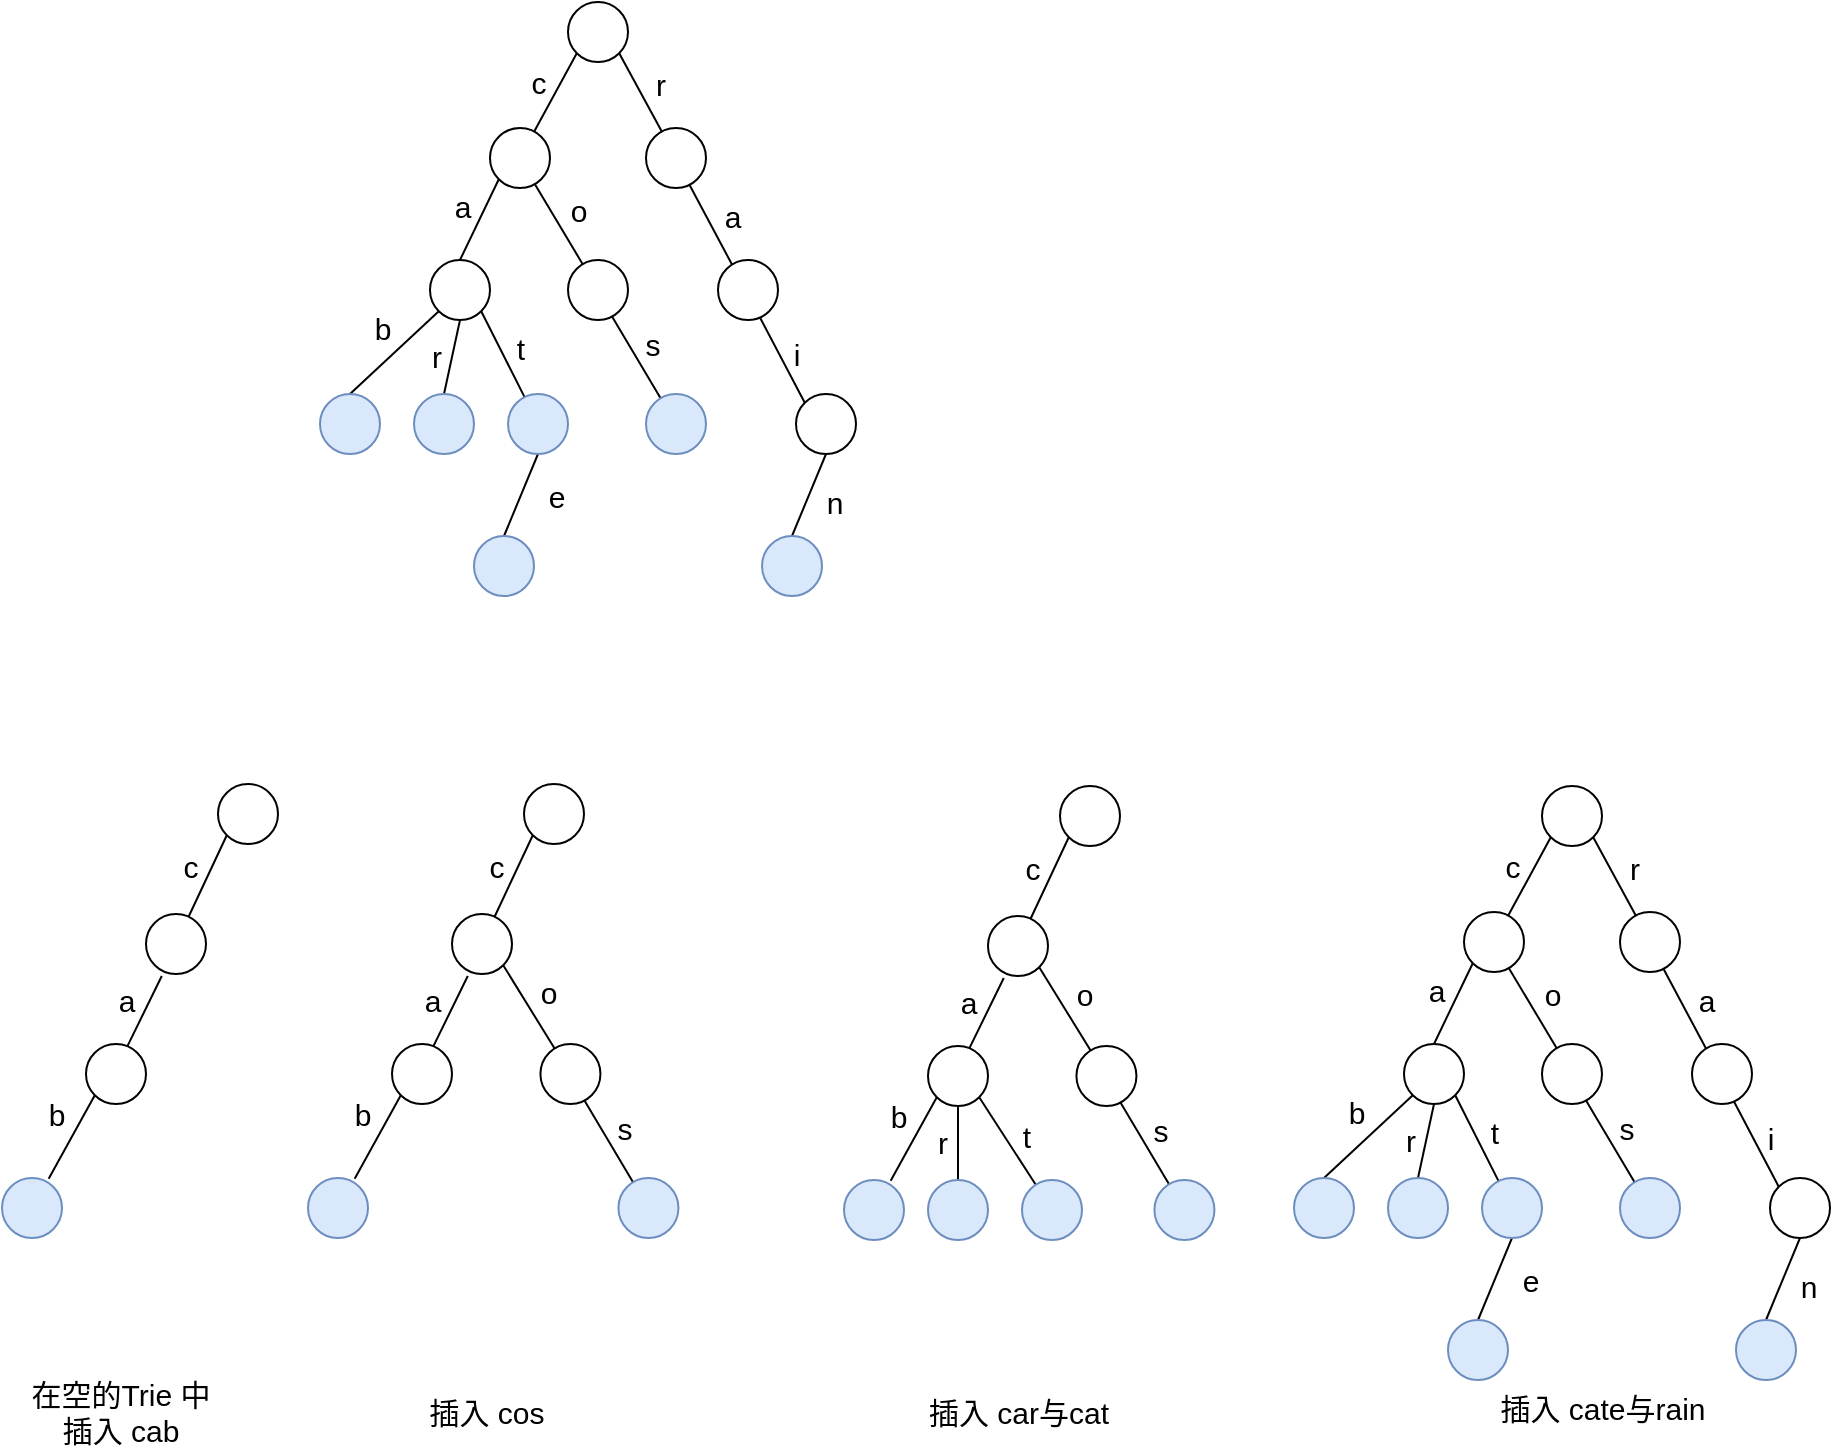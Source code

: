 <mxfile version="14.9.4" type="github">
  <diagram id="Qe_jFw7sQ2z8KY-3_zh3" name="第 1 页">
    <mxGraphModel dx="1053" dy="556" grid="0" gridSize="10" guides="1" tooltips="1" connect="1" arrows="1" fold="1" page="0" pageScale="1" pageWidth="827" pageHeight="1169" math="0" shadow="0">
      <root>
        <mxCell id="0" />
        <mxCell id="1" parent="0" />
        <mxCell id="VyePYwVxATAiOt2KT0fE-15" style="rounded=0;orthogonalLoop=1;jettySize=auto;html=1;exitX=0;exitY=1;exitDx=0;exitDy=0;endArrow=none;endFill=0;" edge="1" parent="1" source="VyePYwVxATAiOt2KT0fE-1" target="VyePYwVxATAiOt2KT0fE-2">
          <mxGeometry relative="1" as="geometry" />
        </mxCell>
        <mxCell id="VyePYwVxATAiOt2KT0fE-28" value="c" style="edgeLabel;html=1;align=center;verticalAlign=middle;resizable=0;points=[];fontSize=15;" vertex="1" connectable="0" parent="VyePYwVxATAiOt2KT0fE-15">
          <mxGeometry x="-0.21" relative="1" as="geometry">
            <mxPoint x="-11" y="-1" as="offset" />
          </mxGeometry>
        </mxCell>
        <mxCell id="VyePYwVxATAiOt2KT0fE-16" style="edgeStyle=none;rounded=0;orthogonalLoop=1;jettySize=auto;html=1;exitX=1;exitY=1;exitDx=0;exitDy=0;endArrow=none;endFill=0;" edge="1" parent="1" source="VyePYwVxATAiOt2KT0fE-1" target="VyePYwVxATAiOt2KT0fE-3">
          <mxGeometry relative="1" as="geometry" />
        </mxCell>
        <mxCell id="VyePYwVxATAiOt2KT0fE-29" value="r" style="edgeLabel;html=1;align=center;verticalAlign=middle;resizable=0;points=[];fontSize=15;" vertex="1" connectable="0" parent="VyePYwVxATAiOt2KT0fE-16">
          <mxGeometry x="0.063" y="1" relative="1" as="geometry">
            <mxPoint x="8" y="-5" as="offset" />
          </mxGeometry>
        </mxCell>
        <mxCell id="VyePYwVxATAiOt2KT0fE-1" value="" style="ellipse;whiteSpace=wrap;html=1;aspect=fixed;" vertex="1" parent="1">
          <mxGeometry x="300" y="190" width="30" height="30" as="geometry" />
        </mxCell>
        <mxCell id="VyePYwVxATAiOt2KT0fE-23" style="edgeStyle=none;rounded=0;orthogonalLoop=1;jettySize=auto;html=1;exitX=0.726;exitY=0.9;exitDx=0;exitDy=0;endArrow=none;endFill=0;exitPerimeter=0;" edge="1" parent="1" source="VyePYwVxATAiOt2KT0fE-2" target="VyePYwVxATAiOt2KT0fE-5">
          <mxGeometry relative="1" as="geometry" />
        </mxCell>
        <mxCell id="VyePYwVxATAiOt2KT0fE-35" value="o" style="edgeLabel;html=1;align=center;verticalAlign=middle;resizable=0;points=[];fontSize=15;" vertex="1" connectable="0" parent="VyePYwVxATAiOt2KT0fE-23">
          <mxGeometry x="-0.056" relative="1" as="geometry">
            <mxPoint x="10" y="-6" as="offset" />
          </mxGeometry>
        </mxCell>
        <mxCell id="VyePYwVxATAiOt2KT0fE-24" style="edgeStyle=none;rounded=0;orthogonalLoop=1;jettySize=auto;html=1;exitX=0;exitY=1;exitDx=0;exitDy=0;entryX=0.5;entryY=0;entryDx=0;entryDy=0;endArrow=none;endFill=0;" edge="1" parent="1" source="VyePYwVxATAiOt2KT0fE-2" target="VyePYwVxATAiOt2KT0fE-4">
          <mxGeometry relative="1" as="geometry" />
        </mxCell>
        <mxCell id="VyePYwVxATAiOt2KT0fE-36" value="a" style="edgeLabel;html=1;align=center;verticalAlign=middle;resizable=0;points=[];fontSize=15;" vertex="1" connectable="0" parent="VyePYwVxATAiOt2KT0fE-24">
          <mxGeometry x="-0.052" relative="1" as="geometry">
            <mxPoint x="-10" y="-6" as="offset" />
          </mxGeometry>
        </mxCell>
        <mxCell id="VyePYwVxATAiOt2KT0fE-2" value="" style="ellipse;whiteSpace=wrap;html=1;aspect=fixed;" vertex="1" parent="1">
          <mxGeometry x="261" y="253" width="30" height="30" as="geometry" />
        </mxCell>
        <mxCell id="VyePYwVxATAiOt2KT0fE-18" style="edgeStyle=none;rounded=0;orthogonalLoop=1;jettySize=auto;html=1;exitX=0.724;exitY=0.946;exitDx=0;exitDy=0;endArrow=none;endFill=0;exitPerimeter=0;" edge="1" parent="1" source="VyePYwVxATAiOt2KT0fE-3">
          <mxGeometry relative="1" as="geometry">
            <mxPoint x="384" y="325" as="targetPoint" />
          </mxGeometry>
        </mxCell>
        <mxCell id="VyePYwVxATAiOt2KT0fE-31" value="a" style="edgeLabel;html=1;align=center;verticalAlign=middle;resizable=0;points=[];fontSize=15;" vertex="1" connectable="0" parent="VyePYwVxATAiOt2KT0fE-18">
          <mxGeometry x="0.024" y="1" relative="1" as="geometry">
            <mxPoint x="8" y="-7" as="offset" />
          </mxGeometry>
        </mxCell>
        <mxCell id="VyePYwVxATAiOt2KT0fE-3" value="" style="ellipse;whiteSpace=wrap;html=1;aspect=fixed;" vertex="1" parent="1">
          <mxGeometry x="339" y="253" width="30" height="30" as="geometry" />
        </mxCell>
        <mxCell id="VyePYwVxATAiOt2KT0fE-25" style="edgeStyle=none;rounded=0;orthogonalLoop=1;jettySize=auto;html=1;exitX=0;exitY=1;exitDx=0;exitDy=0;entryX=0.5;entryY=0;entryDx=0;entryDy=0;endArrow=none;endFill=0;" edge="1" parent="1" source="VyePYwVxATAiOt2KT0fE-4" target="VyePYwVxATAiOt2KT0fE-12">
          <mxGeometry relative="1" as="geometry" />
        </mxCell>
        <mxCell id="VyePYwVxATAiOt2KT0fE-37" value="b" style="edgeLabel;html=1;align=center;verticalAlign=middle;resizable=0;points=[];fontSize=15;" vertex="1" connectable="0" parent="VyePYwVxATAiOt2KT0fE-25">
          <mxGeometry x="-0.103" y="-2" relative="1" as="geometry">
            <mxPoint x="-8" y="-9" as="offset" />
          </mxGeometry>
        </mxCell>
        <mxCell id="VyePYwVxATAiOt2KT0fE-26" style="edgeStyle=none;rounded=0;orthogonalLoop=1;jettySize=auto;html=1;exitX=0.5;exitY=1;exitDx=0;exitDy=0;entryX=0.5;entryY=0;entryDx=0;entryDy=0;endArrow=none;endFill=0;" edge="1" parent="1" source="VyePYwVxATAiOt2KT0fE-4" target="VyePYwVxATAiOt2KT0fE-11">
          <mxGeometry relative="1" as="geometry" />
        </mxCell>
        <mxCell id="VyePYwVxATAiOt2KT0fE-38" value="r" style="edgeLabel;html=1;align=center;verticalAlign=middle;resizable=0;points=[];fontSize=15;" vertex="1" connectable="0" parent="VyePYwVxATAiOt2KT0fE-26">
          <mxGeometry x="0.039" relative="1" as="geometry">
            <mxPoint x="-8" y="-1" as="offset" />
          </mxGeometry>
        </mxCell>
        <mxCell id="VyePYwVxATAiOt2KT0fE-27" style="edgeStyle=none;rounded=0;orthogonalLoop=1;jettySize=auto;html=1;exitX=1;exitY=1;exitDx=0;exitDy=0;endArrow=none;endFill=0;" edge="1" parent="1" source="VyePYwVxATAiOt2KT0fE-4" target="VyePYwVxATAiOt2KT0fE-8">
          <mxGeometry relative="1" as="geometry" />
        </mxCell>
        <mxCell id="VyePYwVxATAiOt2KT0fE-39" value="t" style="edgeLabel;html=1;align=center;verticalAlign=middle;resizable=0;points=[];fontSize=15;" vertex="1" connectable="0" parent="VyePYwVxATAiOt2KT0fE-27">
          <mxGeometry x="-0.044" y="-2" relative="1" as="geometry">
            <mxPoint x="11" y="-3" as="offset" />
          </mxGeometry>
        </mxCell>
        <mxCell id="VyePYwVxATAiOt2KT0fE-4" value="" style="ellipse;whiteSpace=wrap;html=1;aspect=fixed;" vertex="1" parent="1">
          <mxGeometry x="231" y="319" width="30" height="30" as="geometry" />
        </mxCell>
        <mxCell id="VyePYwVxATAiOt2KT0fE-22" style="edgeStyle=none;rounded=0;orthogonalLoop=1;jettySize=auto;html=1;exitX=0.714;exitY=0.907;exitDx=0;exitDy=0;endArrow=none;endFill=0;exitPerimeter=0;" edge="1" parent="1" source="VyePYwVxATAiOt2KT0fE-5" target="VyePYwVxATAiOt2KT0fE-9">
          <mxGeometry relative="1" as="geometry" />
        </mxCell>
        <mxCell id="VyePYwVxATAiOt2KT0fE-34" value="s" style="edgeLabel;html=1;align=center;verticalAlign=middle;resizable=0;points=[];fontSize=15;" vertex="1" connectable="0" parent="VyePYwVxATAiOt2KT0fE-22">
          <mxGeometry x="0.004" y="1" relative="1" as="geometry">
            <mxPoint x="7" y="-6" as="offset" />
          </mxGeometry>
        </mxCell>
        <mxCell id="VyePYwVxATAiOt2KT0fE-5" value="" style="ellipse;whiteSpace=wrap;html=1;aspect=fixed;" vertex="1" parent="1">
          <mxGeometry x="300" y="319" width="30" height="30" as="geometry" />
        </mxCell>
        <mxCell id="VyePYwVxATAiOt2KT0fE-19" style="edgeStyle=none;rounded=0;orthogonalLoop=1;jettySize=auto;html=1;exitX=0.697;exitY=0.953;exitDx=0;exitDy=0;entryX=0;entryY=0;entryDx=0;entryDy=0;endArrow=none;endFill=0;exitPerimeter=0;" edge="1" parent="1" source="VyePYwVxATAiOt2KT0fE-6" target="VyePYwVxATAiOt2KT0fE-10">
          <mxGeometry relative="1" as="geometry" />
        </mxCell>
        <mxCell id="VyePYwVxATAiOt2KT0fE-32" value="i" style="edgeLabel;html=1;align=center;verticalAlign=middle;resizable=0;points=[];fontSize=15;" vertex="1" connectable="0" parent="VyePYwVxATAiOt2KT0fE-19">
          <mxGeometry x="0.133" y="-3" relative="1" as="geometry">
            <mxPoint x="8" y="-8" as="offset" />
          </mxGeometry>
        </mxCell>
        <mxCell id="VyePYwVxATAiOt2KT0fE-6" value="" style="ellipse;whiteSpace=wrap;html=1;aspect=fixed;" vertex="1" parent="1">
          <mxGeometry x="375" y="319" width="30" height="30" as="geometry" />
        </mxCell>
        <mxCell id="VyePYwVxATAiOt2KT0fE-21" style="edgeStyle=none;rounded=0;orthogonalLoop=1;jettySize=auto;html=1;exitX=0.5;exitY=1;exitDx=0;exitDy=0;entryX=0.5;entryY=0;entryDx=0;entryDy=0;endArrow=none;endFill=0;" edge="1" parent="1" source="VyePYwVxATAiOt2KT0fE-8" target="VyePYwVxATAiOt2KT0fE-13">
          <mxGeometry relative="1" as="geometry" />
        </mxCell>
        <mxCell id="VyePYwVxATAiOt2KT0fE-40" value="e" style="edgeLabel;html=1;align=center;verticalAlign=middle;resizable=0;points=[];fontSize=15;" vertex="1" connectable="0" parent="VyePYwVxATAiOt2KT0fE-21">
          <mxGeometry x="-0.04" relative="1" as="geometry">
            <mxPoint x="17" y="1" as="offset" />
          </mxGeometry>
        </mxCell>
        <mxCell id="VyePYwVxATAiOt2KT0fE-8" value="" style="ellipse;whiteSpace=wrap;html=1;aspect=fixed;fillColor=#dae8fc;strokeColor=#6c8ebf;" vertex="1" parent="1">
          <mxGeometry x="270" y="386" width="30" height="30" as="geometry" />
        </mxCell>
        <mxCell id="VyePYwVxATAiOt2KT0fE-9" value="" style="ellipse;whiteSpace=wrap;html=1;aspect=fixed;fillColor=#dae8fc;strokeColor=#6c8ebf;" vertex="1" parent="1">
          <mxGeometry x="339" y="386" width="30" height="30" as="geometry" />
        </mxCell>
        <mxCell id="VyePYwVxATAiOt2KT0fE-20" style="edgeStyle=none;rounded=0;orthogonalLoop=1;jettySize=auto;html=1;exitX=0.5;exitY=1;exitDx=0;exitDy=0;entryX=0.5;entryY=0;entryDx=0;entryDy=0;endArrow=none;endFill=0;" edge="1" parent="1" source="VyePYwVxATAiOt2KT0fE-10" target="VyePYwVxATAiOt2KT0fE-14">
          <mxGeometry relative="1" as="geometry" />
        </mxCell>
        <mxCell id="VyePYwVxATAiOt2KT0fE-33" value="n" style="edgeLabel;html=1;align=center;verticalAlign=middle;resizable=0;points=[];fontSize=15;" vertex="1" connectable="0" parent="VyePYwVxATAiOt2KT0fE-20">
          <mxGeometry x="-0.217" y="3" relative="1" as="geometry">
            <mxPoint x="8" y="6" as="offset" />
          </mxGeometry>
        </mxCell>
        <mxCell id="VyePYwVxATAiOt2KT0fE-10" value="" style="ellipse;whiteSpace=wrap;html=1;aspect=fixed;" vertex="1" parent="1">
          <mxGeometry x="414" y="386" width="30" height="30" as="geometry" />
        </mxCell>
        <mxCell id="VyePYwVxATAiOt2KT0fE-11" value="" style="ellipse;whiteSpace=wrap;html=1;aspect=fixed;fillColor=#dae8fc;strokeColor=#6c8ebf;" vertex="1" parent="1">
          <mxGeometry x="223" y="386" width="30" height="30" as="geometry" />
        </mxCell>
        <mxCell id="VyePYwVxATAiOt2KT0fE-12" value="" style="ellipse;whiteSpace=wrap;html=1;aspect=fixed;fillColor=#dae8fc;strokeColor=#6c8ebf;" vertex="1" parent="1">
          <mxGeometry x="176" y="386" width="30" height="30" as="geometry" />
        </mxCell>
        <mxCell id="VyePYwVxATAiOt2KT0fE-13" value="" style="ellipse;whiteSpace=wrap;html=1;aspect=fixed;fillColor=#dae8fc;strokeColor=#6c8ebf;" vertex="1" parent="1">
          <mxGeometry x="253" y="457" width="30" height="30" as="geometry" />
        </mxCell>
        <mxCell id="VyePYwVxATAiOt2KT0fE-14" value="" style="ellipse;whiteSpace=wrap;html=1;aspect=fixed;fillColor=#dae8fc;strokeColor=#6c8ebf;" vertex="1" parent="1">
          <mxGeometry x="397" y="457" width="30" height="30" as="geometry" />
        </mxCell>
        <mxCell id="VyePYwVxATAiOt2KT0fE-51" style="rounded=0;orthogonalLoop=1;jettySize=auto;html=1;exitX=0;exitY=1;exitDx=0;exitDy=0;endArrow=none;endFill=0;" edge="1" parent="1" source="VyePYwVxATAiOt2KT0fE-53" target="VyePYwVxATAiOt2KT0fE-56">
          <mxGeometry relative="1" as="geometry" />
        </mxCell>
        <mxCell id="VyePYwVxATAiOt2KT0fE-52" value="c" style="edgeLabel;html=1;align=center;verticalAlign=middle;resizable=0;points=[];fontSize=15;" vertex="1" connectable="0" parent="VyePYwVxATAiOt2KT0fE-51">
          <mxGeometry x="-0.21" relative="1" as="geometry">
            <mxPoint x="-11" y="-1" as="offset" />
          </mxGeometry>
        </mxCell>
        <mxCell id="VyePYwVxATAiOt2KT0fE-53" value="" style="ellipse;whiteSpace=wrap;html=1;aspect=fixed;" vertex="1" parent="1">
          <mxGeometry x="125" y="581" width="30" height="30" as="geometry" />
        </mxCell>
        <mxCell id="VyePYwVxATAiOt2KT0fE-54" style="edgeStyle=none;rounded=0;orthogonalLoop=1;jettySize=auto;html=1;exitX=0.263;exitY=1.034;exitDx=0;exitDy=0;entryX=0.666;entryY=0.086;entryDx=0;entryDy=0;endArrow=none;endFill=0;exitPerimeter=0;entryPerimeter=0;" edge="1" parent="1" source="VyePYwVxATAiOt2KT0fE-56" target="VyePYwVxATAiOt2KT0fE-59">
          <mxGeometry relative="1" as="geometry" />
        </mxCell>
        <mxCell id="VyePYwVxATAiOt2KT0fE-55" value="a" style="edgeLabel;html=1;align=center;verticalAlign=middle;resizable=0;points=[];fontSize=15;" vertex="1" connectable="0" parent="VyePYwVxATAiOt2KT0fE-54">
          <mxGeometry x="-0.052" relative="1" as="geometry">
            <mxPoint x="-10" y="-6" as="offset" />
          </mxGeometry>
        </mxCell>
        <mxCell id="VyePYwVxATAiOt2KT0fE-56" value="" style="ellipse;whiteSpace=wrap;html=1;aspect=fixed;" vertex="1" parent="1">
          <mxGeometry x="89" y="646" width="30" height="30" as="geometry" />
        </mxCell>
        <mxCell id="VyePYwVxATAiOt2KT0fE-57" style="edgeStyle=none;rounded=0;orthogonalLoop=1;jettySize=auto;html=1;exitX=0;exitY=1;exitDx=0;exitDy=0;entryX=0.778;entryY=0.014;entryDx=0;entryDy=0;endArrow=none;endFill=0;entryPerimeter=0;" edge="1" parent="1" source="VyePYwVxATAiOt2KT0fE-59" target="VyePYwVxATAiOt2KT0fE-60">
          <mxGeometry relative="1" as="geometry" />
        </mxCell>
        <mxCell id="VyePYwVxATAiOt2KT0fE-58" value="b" style="edgeLabel;html=1;align=center;verticalAlign=middle;resizable=0;points=[];fontSize=15;" vertex="1" connectable="0" parent="VyePYwVxATAiOt2KT0fE-57">
          <mxGeometry x="-0.103" y="-2" relative="1" as="geometry">
            <mxPoint x="-8" y="-9" as="offset" />
          </mxGeometry>
        </mxCell>
        <mxCell id="VyePYwVxATAiOt2KT0fE-59" value="" style="ellipse;whiteSpace=wrap;html=1;aspect=fixed;" vertex="1" parent="1">
          <mxGeometry x="59" y="711" width="30" height="30" as="geometry" />
        </mxCell>
        <mxCell id="VyePYwVxATAiOt2KT0fE-60" value="" style="ellipse;whiteSpace=wrap;html=1;aspect=fixed;fillColor=#dae8fc;strokeColor=#6c8ebf;" vertex="1" parent="1">
          <mxGeometry x="17" y="778" width="30" height="30" as="geometry" />
        </mxCell>
        <mxCell id="VyePYwVxATAiOt2KT0fE-61" style="rounded=0;orthogonalLoop=1;jettySize=auto;html=1;exitX=0;exitY=1;exitDx=0;exitDy=0;endArrow=none;endFill=0;" edge="1" parent="1" source="VyePYwVxATAiOt2KT0fE-63" target="VyePYwVxATAiOt2KT0fE-66">
          <mxGeometry relative="1" as="geometry" />
        </mxCell>
        <mxCell id="VyePYwVxATAiOt2KT0fE-62" value="c" style="edgeLabel;html=1;align=center;verticalAlign=middle;resizable=0;points=[];fontSize=15;" vertex="1" connectable="0" parent="VyePYwVxATAiOt2KT0fE-61">
          <mxGeometry x="-0.21" relative="1" as="geometry">
            <mxPoint x="-11" y="-1" as="offset" />
          </mxGeometry>
        </mxCell>
        <mxCell id="VyePYwVxATAiOt2KT0fE-63" value="" style="ellipse;whiteSpace=wrap;html=1;aspect=fixed;" vertex="1" parent="1">
          <mxGeometry x="278" y="581" width="30" height="30" as="geometry" />
        </mxCell>
        <mxCell id="VyePYwVxATAiOt2KT0fE-64" style="edgeStyle=none;rounded=0;orthogonalLoop=1;jettySize=auto;html=1;exitX=0.263;exitY=1.034;exitDx=0;exitDy=0;entryX=0.666;entryY=0.086;entryDx=0;entryDy=0;endArrow=none;endFill=0;exitPerimeter=0;entryPerimeter=0;" edge="1" parent="1" source="VyePYwVxATAiOt2KT0fE-66" target="VyePYwVxATAiOt2KT0fE-69">
          <mxGeometry relative="1" as="geometry" />
        </mxCell>
        <mxCell id="VyePYwVxATAiOt2KT0fE-65" value="a" style="edgeLabel;html=1;align=center;verticalAlign=middle;resizable=0;points=[];fontSize=15;" vertex="1" connectable="0" parent="VyePYwVxATAiOt2KT0fE-64">
          <mxGeometry x="-0.052" relative="1" as="geometry">
            <mxPoint x="-10" y="-6" as="offset" />
          </mxGeometry>
        </mxCell>
        <mxCell id="VyePYwVxATAiOt2KT0fE-66" value="" style="ellipse;whiteSpace=wrap;html=1;aspect=fixed;" vertex="1" parent="1">
          <mxGeometry x="242" y="646" width="30" height="30" as="geometry" />
        </mxCell>
        <mxCell id="VyePYwVxATAiOt2KT0fE-67" style="edgeStyle=none;rounded=0;orthogonalLoop=1;jettySize=auto;html=1;exitX=0;exitY=1;exitDx=0;exitDy=0;entryX=0.778;entryY=0.014;entryDx=0;entryDy=0;endArrow=none;endFill=0;entryPerimeter=0;" edge="1" parent="1" source="VyePYwVxATAiOt2KT0fE-69" target="VyePYwVxATAiOt2KT0fE-70">
          <mxGeometry relative="1" as="geometry" />
        </mxCell>
        <mxCell id="VyePYwVxATAiOt2KT0fE-68" value="b" style="edgeLabel;html=1;align=center;verticalAlign=middle;resizable=0;points=[];fontSize=15;" vertex="1" connectable="0" parent="VyePYwVxATAiOt2KT0fE-67">
          <mxGeometry x="-0.103" y="-2" relative="1" as="geometry">
            <mxPoint x="-8" y="-9" as="offset" />
          </mxGeometry>
        </mxCell>
        <mxCell id="VyePYwVxATAiOt2KT0fE-69" value="" style="ellipse;whiteSpace=wrap;html=1;aspect=fixed;" vertex="1" parent="1">
          <mxGeometry x="212" y="711" width="30" height="30" as="geometry" />
        </mxCell>
        <mxCell id="VyePYwVxATAiOt2KT0fE-70" value="" style="ellipse;whiteSpace=wrap;html=1;aspect=fixed;fillColor=#dae8fc;strokeColor=#6c8ebf;" vertex="1" parent="1">
          <mxGeometry x="170" y="778" width="30" height="30" as="geometry" />
        </mxCell>
        <mxCell id="VyePYwVxATAiOt2KT0fE-71" style="edgeStyle=none;rounded=0;orthogonalLoop=1;jettySize=auto;html=1;endArrow=none;endFill=0;exitX=1;exitY=1;exitDx=0;exitDy=0;" edge="1" parent="1" target="VyePYwVxATAiOt2KT0fE-75" source="VyePYwVxATAiOt2KT0fE-66">
          <mxGeometry relative="1" as="geometry">
            <mxPoint x="269" y="667" as="sourcePoint" />
          </mxGeometry>
        </mxCell>
        <mxCell id="VyePYwVxATAiOt2KT0fE-72" value="o" style="edgeLabel;html=1;align=center;verticalAlign=middle;resizable=0;points=[];fontSize=15;" vertex="1" connectable="0" parent="VyePYwVxATAiOt2KT0fE-71">
          <mxGeometry x="-0.056" relative="1" as="geometry">
            <mxPoint x="10" y="-6" as="offset" />
          </mxGeometry>
        </mxCell>
        <mxCell id="VyePYwVxATAiOt2KT0fE-73" style="edgeStyle=none;rounded=0;orthogonalLoop=1;jettySize=auto;html=1;exitX=0.714;exitY=0.907;exitDx=0;exitDy=0;endArrow=none;endFill=0;exitPerimeter=0;" edge="1" parent="1" source="VyePYwVxATAiOt2KT0fE-75" target="VyePYwVxATAiOt2KT0fE-76">
          <mxGeometry relative="1" as="geometry" />
        </mxCell>
        <mxCell id="VyePYwVxATAiOt2KT0fE-74" value="s" style="edgeLabel;html=1;align=center;verticalAlign=middle;resizable=0;points=[];fontSize=15;" vertex="1" connectable="0" parent="VyePYwVxATAiOt2KT0fE-73">
          <mxGeometry x="0.004" y="1" relative="1" as="geometry">
            <mxPoint x="7" y="-6" as="offset" />
          </mxGeometry>
        </mxCell>
        <mxCell id="VyePYwVxATAiOt2KT0fE-75" value="" style="ellipse;whiteSpace=wrap;html=1;aspect=fixed;" vertex="1" parent="1">
          <mxGeometry x="286.22" y="711" width="30" height="30" as="geometry" />
        </mxCell>
        <mxCell id="VyePYwVxATAiOt2KT0fE-76" value="" style="ellipse;whiteSpace=wrap;html=1;aspect=fixed;fillColor=#dae8fc;strokeColor=#6c8ebf;" vertex="1" parent="1">
          <mxGeometry x="325.22" y="778" width="30" height="30" as="geometry" />
        </mxCell>
        <mxCell id="VyePYwVxATAiOt2KT0fE-77" style="rounded=0;orthogonalLoop=1;jettySize=auto;html=1;exitX=0;exitY=1;exitDx=0;exitDy=0;endArrow=none;endFill=0;" edge="1" parent="1" source="VyePYwVxATAiOt2KT0fE-79" target="VyePYwVxATAiOt2KT0fE-82">
          <mxGeometry relative="1" as="geometry" />
        </mxCell>
        <mxCell id="VyePYwVxATAiOt2KT0fE-78" value="c" style="edgeLabel;html=1;align=center;verticalAlign=middle;resizable=0;points=[];fontSize=15;" vertex="1" connectable="0" parent="VyePYwVxATAiOt2KT0fE-77">
          <mxGeometry x="-0.21" relative="1" as="geometry">
            <mxPoint x="-11" y="-1" as="offset" />
          </mxGeometry>
        </mxCell>
        <mxCell id="VyePYwVxATAiOt2KT0fE-79" value="" style="ellipse;whiteSpace=wrap;html=1;aspect=fixed;" vertex="1" parent="1">
          <mxGeometry x="546" y="582" width="30" height="30" as="geometry" />
        </mxCell>
        <mxCell id="VyePYwVxATAiOt2KT0fE-80" style="edgeStyle=none;rounded=0;orthogonalLoop=1;jettySize=auto;html=1;exitX=0.263;exitY=1.034;exitDx=0;exitDy=0;entryX=0.666;entryY=0.086;entryDx=0;entryDy=0;endArrow=none;endFill=0;exitPerimeter=0;entryPerimeter=0;" edge="1" parent="1" source="VyePYwVxATAiOt2KT0fE-82" target="VyePYwVxATAiOt2KT0fE-85">
          <mxGeometry relative="1" as="geometry" />
        </mxCell>
        <mxCell id="VyePYwVxATAiOt2KT0fE-81" value="a" style="edgeLabel;html=1;align=center;verticalAlign=middle;resizable=0;points=[];fontSize=15;" vertex="1" connectable="0" parent="VyePYwVxATAiOt2KT0fE-80">
          <mxGeometry x="-0.052" relative="1" as="geometry">
            <mxPoint x="-10" y="-6" as="offset" />
          </mxGeometry>
        </mxCell>
        <mxCell id="VyePYwVxATAiOt2KT0fE-82" value="" style="ellipse;whiteSpace=wrap;html=1;aspect=fixed;" vertex="1" parent="1">
          <mxGeometry x="510" y="647" width="30" height="30" as="geometry" />
        </mxCell>
        <mxCell id="VyePYwVxATAiOt2KT0fE-83" style="edgeStyle=none;rounded=0;orthogonalLoop=1;jettySize=auto;html=1;exitX=0;exitY=1;exitDx=0;exitDy=0;entryX=0.778;entryY=0.014;entryDx=0;entryDy=0;endArrow=none;endFill=0;entryPerimeter=0;" edge="1" parent="1" source="VyePYwVxATAiOt2KT0fE-85" target="VyePYwVxATAiOt2KT0fE-86">
          <mxGeometry relative="1" as="geometry" />
        </mxCell>
        <mxCell id="VyePYwVxATAiOt2KT0fE-84" value="b" style="edgeLabel;html=1;align=center;verticalAlign=middle;resizable=0;points=[];fontSize=15;" vertex="1" connectable="0" parent="VyePYwVxATAiOt2KT0fE-83">
          <mxGeometry x="-0.103" y="-2" relative="1" as="geometry">
            <mxPoint x="-8" y="-9" as="offset" />
          </mxGeometry>
        </mxCell>
        <mxCell id="VyePYwVxATAiOt2KT0fE-85" value="" style="ellipse;whiteSpace=wrap;html=1;aspect=fixed;" vertex="1" parent="1">
          <mxGeometry x="480" y="712" width="30" height="30" as="geometry" />
        </mxCell>
        <mxCell id="VyePYwVxATAiOt2KT0fE-86" value="" style="ellipse;whiteSpace=wrap;html=1;aspect=fixed;fillColor=#dae8fc;strokeColor=#6c8ebf;" vertex="1" parent="1">
          <mxGeometry x="438" y="779" width="30" height="30" as="geometry" />
        </mxCell>
        <mxCell id="VyePYwVxATAiOt2KT0fE-87" style="edgeStyle=none;rounded=0;orthogonalLoop=1;jettySize=auto;html=1;endArrow=none;endFill=0;exitX=1;exitY=1;exitDx=0;exitDy=0;" edge="1" parent="1" source="VyePYwVxATAiOt2KT0fE-82" target="VyePYwVxATAiOt2KT0fE-91">
          <mxGeometry relative="1" as="geometry">
            <mxPoint x="537" y="668" as="sourcePoint" />
          </mxGeometry>
        </mxCell>
        <mxCell id="VyePYwVxATAiOt2KT0fE-88" value="o" style="edgeLabel;html=1;align=center;verticalAlign=middle;resizable=0;points=[];fontSize=15;" vertex="1" connectable="0" parent="VyePYwVxATAiOt2KT0fE-87">
          <mxGeometry x="-0.056" relative="1" as="geometry">
            <mxPoint x="10" y="-6" as="offset" />
          </mxGeometry>
        </mxCell>
        <mxCell id="VyePYwVxATAiOt2KT0fE-89" style="edgeStyle=none;rounded=0;orthogonalLoop=1;jettySize=auto;html=1;exitX=0.714;exitY=0.907;exitDx=0;exitDy=0;endArrow=none;endFill=0;exitPerimeter=0;" edge="1" parent="1" source="VyePYwVxATAiOt2KT0fE-91" target="VyePYwVxATAiOt2KT0fE-92">
          <mxGeometry relative="1" as="geometry" />
        </mxCell>
        <mxCell id="VyePYwVxATAiOt2KT0fE-90" value="s" style="edgeLabel;html=1;align=center;verticalAlign=middle;resizable=0;points=[];fontSize=15;" vertex="1" connectable="0" parent="VyePYwVxATAiOt2KT0fE-89">
          <mxGeometry x="0.004" y="1" relative="1" as="geometry">
            <mxPoint x="7" y="-6" as="offset" />
          </mxGeometry>
        </mxCell>
        <mxCell id="VyePYwVxATAiOt2KT0fE-91" value="" style="ellipse;whiteSpace=wrap;html=1;aspect=fixed;" vertex="1" parent="1">
          <mxGeometry x="554.22" y="712" width="30" height="30" as="geometry" />
        </mxCell>
        <mxCell id="VyePYwVxATAiOt2KT0fE-92" value="" style="ellipse;whiteSpace=wrap;html=1;aspect=fixed;fillColor=#dae8fc;strokeColor=#6c8ebf;" vertex="1" parent="1">
          <mxGeometry x="593.22" y="779" width="30" height="30" as="geometry" />
        </mxCell>
        <mxCell id="VyePYwVxATAiOt2KT0fE-93" style="edgeStyle=none;rounded=0;orthogonalLoop=1;jettySize=auto;html=1;exitX=0.5;exitY=1;exitDx=0;exitDy=0;entryX=0.5;entryY=0;entryDx=0;entryDy=0;endArrow=none;endFill=0;" edge="1" parent="1" target="VyePYwVxATAiOt2KT0fE-98" source="VyePYwVxATAiOt2KT0fE-85">
          <mxGeometry relative="1" as="geometry">
            <mxPoint x="503" y="742" as="sourcePoint" />
          </mxGeometry>
        </mxCell>
        <mxCell id="VyePYwVxATAiOt2KT0fE-94" value="r" style="edgeLabel;html=1;align=center;verticalAlign=middle;resizable=0;points=[];fontSize=15;" vertex="1" connectable="0" parent="VyePYwVxATAiOt2KT0fE-93">
          <mxGeometry x="0.039" relative="1" as="geometry">
            <mxPoint x="-8" y="-1" as="offset" />
          </mxGeometry>
        </mxCell>
        <mxCell id="VyePYwVxATAiOt2KT0fE-95" style="edgeStyle=none;rounded=0;orthogonalLoop=1;jettySize=auto;html=1;endArrow=none;endFill=0;exitX=1;exitY=1;exitDx=0;exitDy=0;" edge="1" parent="1" target="VyePYwVxATAiOt2KT0fE-97" source="VyePYwVxATAiOt2KT0fE-85">
          <mxGeometry relative="1" as="geometry">
            <mxPoint x="507" y="732" as="sourcePoint" />
          </mxGeometry>
        </mxCell>
        <mxCell id="VyePYwVxATAiOt2KT0fE-96" value="t" style="edgeLabel;html=1;align=center;verticalAlign=middle;resizable=0;points=[];fontSize=15;" vertex="1" connectable="0" parent="VyePYwVxATAiOt2KT0fE-95">
          <mxGeometry x="-0.044" y="-2" relative="1" as="geometry">
            <mxPoint x="11" y="-3" as="offset" />
          </mxGeometry>
        </mxCell>
        <mxCell id="VyePYwVxATAiOt2KT0fE-97" value="" style="ellipse;whiteSpace=wrap;html=1;aspect=fixed;fillColor=#dae8fc;strokeColor=#6c8ebf;" vertex="1" parent="1">
          <mxGeometry x="527" y="779" width="30" height="30" as="geometry" />
        </mxCell>
        <mxCell id="VyePYwVxATAiOt2KT0fE-98" value="" style="ellipse;whiteSpace=wrap;html=1;aspect=fixed;fillColor=#dae8fc;strokeColor=#6c8ebf;" vertex="1" parent="1">
          <mxGeometry x="480" y="779" width="30" height="30" as="geometry" />
        </mxCell>
        <mxCell id="VyePYwVxATAiOt2KT0fE-135" style="rounded=0;orthogonalLoop=1;jettySize=auto;html=1;exitX=0;exitY=1;exitDx=0;exitDy=0;endArrow=none;endFill=0;" edge="1" parent="1" source="VyePYwVxATAiOt2KT0fE-139" target="VyePYwVxATAiOt2KT0fE-144">
          <mxGeometry relative="1" as="geometry" />
        </mxCell>
        <mxCell id="VyePYwVxATAiOt2KT0fE-136" value="c" style="edgeLabel;html=1;align=center;verticalAlign=middle;resizable=0;points=[];fontSize=15;" vertex="1" connectable="0" parent="VyePYwVxATAiOt2KT0fE-135">
          <mxGeometry x="-0.21" relative="1" as="geometry">
            <mxPoint x="-11" y="-1" as="offset" />
          </mxGeometry>
        </mxCell>
        <mxCell id="VyePYwVxATAiOt2KT0fE-137" style="edgeStyle=none;rounded=0;orthogonalLoop=1;jettySize=auto;html=1;exitX=1;exitY=1;exitDx=0;exitDy=0;endArrow=none;endFill=0;" edge="1" parent="1" source="VyePYwVxATAiOt2KT0fE-139" target="VyePYwVxATAiOt2KT0fE-147">
          <mxGeometry relative="1" as="geometry" />
        </mxCell>
        <mxCell id="VyePYwVxATAiOt2KT0fE-138" value="r" style="edgeLabel;html=1;align=center;verticalAlign=middle;resizable=0;points=[];fontSize=15;" vertex="1" connectable="0" parent="VyePYwVxATAiOt2KT0fE-137">
          <mxGeometry x="0.063" y="1" relative="1" as="geometry">
            <mxPoint x="8" y="-5" as="offset" />
          </mxGeometry>
        </mxCell>
        <mxCell id="VyePYwVxATAiOt2KT0fE-139" value="" style="ellipse;whiteSpace=wrap;html=1;aspect=fixed;" vertex="1" parent="1">
          <mxGeometry x="787" y="582" width="30" height="30" as="geometry" />
        </mxCell>
        <mxCell id="VyePYwVxATAiOt2KT0fE-140" style="edgeStyle=none;rounded=0;orthogonalLoop=1;jettySize=auto;html=1;exitX=0.726;exitY=0.9;exitDx=0;exitDy=0;endArrow=none;endFill=0;exitPerimeter=0;" edge="1" parent="1" source="VyePYwVxATAiOt2KT0fE-144" target="VyePYwVxATAiOt2KT0fE-157">
          <mxGeometry relative="1" as="geometry" />
        </mxCell>
        <mxCell id="VyePYwVxATAiOt2KT0fE-141" value="o" style="edgeLabel;html=1;align=center;verticalAlign=middle;resizable=0;points=[];fontSize=15;" vertex="1" connectable="0" parent="VyePYwVxATAiOt2KT0fE-140">
          <mxGeometry x="-0.056" relative="1" as="geometry">
            <mxPoint x="10" y="-6" as="offset" />
          </mxGeometry>
        </mxCell>
        <mxCell id="VyePYwVxATAiOt2KT0fE-142" style="edgeStyle=none;rounded=0;orthogonalLoop=1;jettySize=auto;html=1;exitX=0;exitY=1;exitDx=0;exitDy=0;entryX=0.5;entryY=0;entryDx=0;entryDy=0;endArrow=none;endFill=0;" edge="1" parent="1" source="VyePYwVxATAiOt2KT0fE-144" target="VyePYwVxATAiOt2KT0fE-154">
          <mxGeometry relative="1" as="geometry" />
        </mxCell>
        <mxCell id="VyePYwVxATAiOt2KT0fE-143" value="a" style="edgeLabel;html=1;align=center;verticalAlign=middle;resizable=0;points=[];fontSize=15;" vertex="1" connectable="0" parent="VyePYwVxATAiOt2KT0fE-142">
          <mxGeometry x="-0.052" relative="1" as="geometry">
            <mxPoint x="-10" y="-6" as="offset" />
          </mxGeometry>
        </mxCell>
        <mxCell id="VyePYwVxATAiOt2KT0fE-144" value="" style="ellipse;whiteSpace=wrap;html=1;aspect=fixed;" vertex="1" parent="1">
          <mxGeometry x="748" y="645" width="30" height="30" as="geometry" />
        </mxCell>
        <mxCell id="VyePYwVxATAiOt2KT0fE-145" style="edgeStyle=none;rounded=0;orthogonalLoop=1;jettySize=auto;html=1;exitX=0.724;exitY=0.946;exitDx=0;exitDy=0;endArrow=none;endFill=0;exitPerimeter=0;" edge="1" parent="1" source="VyePYwVxATAiOt2KT0fE-147">
          <mxGeometry relative="1" as="geometry">
            <mxPoint x="871" y="717" as="targetPoint" />
          </mxGeometry>
        </mxCell>
        <mxCell id="VyePYwVxATAiOt2KT0fE-146" value="a" style="edgeLabel;html=1;align=center;verticalAlign=middle;resizable=0;points=[];fontSize=15;" vertex="1" connectable="0" parent="VyePYwVxATAiOt2KT0fE-145">
          <mxGeometry x="0.024" y="1" relative="1" as="geometry">
            <mxPoint x="8" y="-7" as="offset" />
          </mxGeometry>
        </mxCell>
        <mxCell id="VyePYwVxATAiOt2KT0fE-147" value="" style="ellipse;whiteSpace=wrap;html=1;aspect=fixed;" vertex="1" parent="1">
          <mxGeometry x="826" y="645" width="30" height="30" as="geometry" />
        </mxCell>
        <mxCell id="VyePYwVxATAiOt2KT0fE-148" style="edgeStyle=none;rounded=0;orthogonalLoop=1;jettySize=auto;html=1;exitX=0;exitY=1;exitDx=0;exitDy=0;entryX=0.5;entryY=0;entryDx=0;entryDy=0;endArrow=none;endFill=0;" edge="1" parent="1" source="VyePYwVxATAiOt2KT0fE-154" target="VyePYwVxATAiOt2KT0fE-169">
          <mxGeometry relative="1" as="geometry" />
        </mxCell>
        <mxCell id="VyePYwVxATAiOt2KT0fE-149" value="b" style="edgeLabel;html=1;align=center;verticalAlign=middle;resizable=0;points=[];fontSize=15;" vertex="1" connectable="0" parent="VyePYwVxATAiOt2KT0fE-148">
          <mxGeometry x="-0.103" y="-2" relative="1" as="geometry">
            <mxPoint x="-8" y="-9" as="offset" />
          </mxGeometry>
        </mxCell>
        <mxCell id="VyePYwVxATAiOt2KT0fE-150" style="edgeStyle=none;rounded=0;orthogonalLoop=1;jettySize=auto;html=1;exitX=0.5;exitY=1;exitDx=0;exitDy=0;entryX=0.5;entryY=0;entryDx=0;entryDy=0;endArrow=none;endFill=0;" edge="1" parent="1" source="VyePYwVxATAiOt2KT0fE-154" target="VyePYwVxATAiOt2KT0fE-168">
          <mxGeometry relative="1" as="geometry" />
        </mxCell>
        <mxCell id="VyePYwVxATAiOt2KT0fE-151" value="r" style="edgeLabel;html=1;align=center;verticalAlign=middle;resizable=0;points=[];fontSize=15;" vertex="1" connectable="0" parent="VyePYwVxATAiOt2KT0fE-150">
          <mxGeometry x="0.039" relative="1" as="geometry">
            <mxPoint x="-8" y="-1" as="offset" />
          </mxGeometry>
        </mxCell>
        <mxCell id="VyePYwVxATAiOt2KT0fE-152" style="edgeStyle=none;rounded=0;orthogonalLoop=1;jettySize=auto;html=1;exitX=1;exitY=1;exitDx=0;exitDy=0;endArrow=none;endFill=0;" edge="1" parent="1" source="VyePYwVxATAiOt2KT0fE-154" target="VyePYwVxATAiOt2KT0fE-163">
          <mxGeometry relative="1" as="geometry" />
        </mxCell>
        <mxCell id="VyePYwVxATAiOt2KT0fE-153" value="t" style="edgeLabel;html=1;align=center;verticalAlign=middle;resizable=0;points=[];fontSize=15;" vertex="1" connectable="0" parent="VyePYwVxATAiOt2KT0fE-152">
          <mxGeometry x="-0.044" y="-2" relative="1" as="geometry">
            <mxPoint x="11" y="-3" as="offset" />
          </mxGeometry>
        </mxCell>
        <mxCell id="VyePYwVxATAiOt2KT0fE-154" value="" style="ellipse;whiteSpace=wrap;html=1;aspect=fixed;" vertex="1" parent="1">
          <mxGeometry x="718" y="711" width="30" height="30" as="geometry" />
        </mxCell>
        <mxCell id="VyePYwVxATAiOt2KT0fE-155" style="edgeStyle=none;rounded=0;orthogonalLoop=1;jettySize=auto;html=1;exitX=0.714;exitY=0.907;exitDx=0;exitDy=0;endArrow=none;endFill=0;exitPerimeter=0;" edge="1" parent="1" source="VyePYwVxATAiOt2KT0fE-157" target="VyePYwVxATAiOt2KT0fE-164">
          <mxGeometry relative="1" as="geometry" />
        </mxCell>
        <mxCell id="VyePYwVxATAiOt2KT0fE-156" value="s" style="edgeLabel;html=1;align=center;verticalAlign=middle;resizable=0;points=[];fontSize=15;" vertex="1" connectable="0" parent="VyePYwVxATAiOt2KT0fE-155">
          <mxGeometry x="0.004" y="1" relative="1" as="geometry">
            <mxPoint x="7" y="-6" as="offset" />
          </mxGeometry>
        </mxCell>
        <mxCell id="VyePYwVxATAiOt2KT0fE-157" value="" style="ellipse;whiteSpace=wrap;html=1;aspect=fixed;" vertex="1" parent="1">
          <mxGeometry x="787" y="711" width="30" height="30" as="geometry" />
        </mxCell>
        <mxCell id="VyePYwVxATAiOt2KT0fE-158" style="edgeStyle=none;rounded=0;orthogonalLoop=1;jettySize=auto;html=1;exitX=0.697;exitY=0.953;exitDx=0;exitDy=0;entryX=0;entryY=0;entryDx=0;entryDy=0;endArrow=none;endFill=0;exitPerimeter=0;" edge="1" parent="1" source="VyePYwVxATAiOt2KT0fE-160" target="VyePYwVxATAiOt2KT0fE-167">
          <mxGeometry relative="1" as="geometry" />
        </mxCell>
        <mxCell id="VyePYwVxATAiOt2KT0fE-159" value="i" style="edgeLabel;html=1;align=center;verticalAlign=middle;resizable=0;points=[];fontSize=15;" vertex="1" connectable="0" parent="VyePYwVxATAiOt2KT0fE-158">
          <mxGeometry x="0.133" y="-3" relative="1" as="geometry">
            <mxPoint x="8" y="-8" as="offset" />
          </mxGeometry>
        </mxCell>
        <mxCell id="VyePYwVxATAiOt2KT0fE-160" value="" style="ellipse;whiteSpace=wrap;html=1;aspect=fixed;" vertex="1" parent="1">
          <mxGeometry x="862" y="711" width="30" height="30" as="geometry" />
        </mxCell>
        <mxCell id="VyePYwVxATAiOt2KT0fE-161" style="edgeStyle=none;rounded=0;orthogonalLoop=1;jettySize=auto;html=1;exitX=0.5;exitY=1;exitDx=0;exitDy=0;entryX=0.5;entryY=0;entryDx=0;entryDy=0;endArrow=none;endFill=0;" edge="1" parent="1" source="VyePYwVxATAiOt2KT0fE-163" target="VyePYwVxATAiOt2KT0fE-170">
          <mxGeometry relative="1" as="geometry" />
        </mxCell>
        <mxCell id="VyePYwVxATAiOt2KT0fE-162" value="e" style="edgeLabel;html=1;align=center;verticalAlign=middle;resizable=0;points=[];fontSize=15;" vertex="1" connectable="0" parent="VyePYwVxATAiOt2KT0fE-161">
          <mxGeometry x="-0.04" relative="1" as="geometry">
            <mxPoint x="17" y="1" as="offset" />
          </mxGeometry>
        </mxCell>
        <mxCell id="VyePYwVxATAiOt2KT0fE-163" value="" style="ellipse;whiteSpace=wrap;html=1;aspect=fixed;fillColor=#dae8fc;strokeColor=#6c8ebf;" vertex="1" parent="1">
          <mxGeometry x="757" y="778" width="30" height="30" as="geometry" />
        </mxCell>
        <mxCell id="VyePYwVxATAiOt2KT0fE-164" value="" style="ellipse;whiteSpace=wrap;html=1;aspect=fixed;fillColor=#dae8fc;strokeColor=#6c8ebf;" vertex="1" parent="1">
          <mxGeometry x="826" y="778" width="30" height="30" as="geometry" />
        </mxCell>
        <mxCell id="VyePYwVxATAiOt2KT0fE-165" style="edgeStyle=none;rounded=0;orthogonalLoop=1;jettySize=auto;html=1;exitX=0.5;exitY=1;exitDx=0;exitDy=0;entryX=0.5;entryY=0;entryDx=0;entryDy=0;endArrow=none;endFill=0;" edge="1" parent="1" source="VyePYwVxATAiOt2KT0fE-167" target="VyePYwVxATAiOt2KT0fE-171">
          <mxGeometry relative="1" as="geometry" />
        </mxCell>
        <mxCell id="VyePYwVxATAiOt2KT0fE-166" value="n" style="edgeLabel;html=1;align=center;verticalAlign=middle;resizable=0;points=[];fontSize=15;" vertex="1" connectable="0" parent="VyePYwVxATAiOt2KT0fE-165">
          <mxGeometry x="-0.217" y="3" relative="1" as="geometry">
            <mxPoint x="8" y="6" as="offset" />
          </mxGeometry>
        </mxCell>
        <mxCell id="VyePYwVxATAiOt2KT0fE-167" value="" style="ellipse;whiteSpace=wrap;html=1;aspect=fixed;" vertex="1" parent="1">
          <mxGeometry x="901" y="778" width="30" height="30" as="geometry" />
        </mxCell>
        <mxCell id="VyePYwVxATAiOt2KT0fE-168" value="" style="ellipse;whiteSpace=wrap;html=1;aspect=fixed;fillColor=#dae8fc;strokeColor=#6c8ebf;" vertex="1" parent="1">
          <mxGeometry x="710" y="778" width="30" height="30" as="geometry" />
        </mxCell>
        <mxCell id="VyePYwVxATAiOt2KT0fE-169" value="" style="ellipse;whiteSpace=wrap;html=1;aspect=fixed;fillColor=#dae8fc;strokeColor=#6c8ebf;" vertex="1" parent="1">
          <mxGeometry x="663" y="778" width="30" height="30" as="geometry" />
        </mxCell>
        <mxCell id="VyePYwVxATAiOt2KT0fE-170" value="" style="ellipse;whiteSpace=wrap;html=1;aspect=fixed;fillColor=#dae8fc;strokeColor=#6c8ebf;" vertex="1" parent="1">
          <mxGeometry x="740" y="849" width="30" height="30" as="geometry" />
        </mxCell>
        <mxCell id="VyePYwVxATAiOt2KT0fE-171" value="" style="ellipse;whiteSpace=wrap;html=1;aspect=fixed;fillColor=#dae8fc;strokeColor=#6c8ebf;" vertex="1" parent="1">
          <mxGeometry x="884" y="849" width="30" height="30" as="geometry" />
        </mxCell>
        <mxCell id="VyePYwVxATAiOt2KT0fE-172" value="在空的Trie 中插入 cab" style="text;html=1;strokeColor=none;fillColor=none;align=center;verticalAlign=middle;whiteSpace=wrap;rounded=0;fontSize=15;" vertex="1" parent="1">
          <mxGeometry x="28" y="874" width="97" height="41" as="geometry" />
        </mxCell>
        <mxCell id="VyePYwVxATAiOt2KT0fE-173" value="插入 cos&lt;span style=&quot;color: rgba(0 , 0 , 0 , 0) ; font-family: monospace ; font-size: 0px&quot;&gt;%3CmxGraphModel%3E%3Croot%3E%3CmxCell%20id%3D%220%22%2F%3E%3CmxCell%20id%3D%221%22%20parent%3D%220%22%2F%3E%3CmxCell%20id%3D%222%22%20value%3D%22%E5%9C%A8%E7%A9%BA%E7%9A%84Trie%20%E4%B8%AD%E6%8F%92%E5%85%A5%20cab%22%20style%3D%22text%3Bhtml%3D1%3BstrokeColor%3Dnone%3BfillColor%3Dnone%3Balign%3Dcenter%3BverticalAlign%3Dmiddle%3BwhiteSpace%3Dwrap%3Brounded%3D0%3BfontSize%3D15%3B%22%20vertex%3D%221%22%20parent%3D%221%22%3E%3CmxGeometry%20x%3D%2228%22%20y%3D%22866%22%20width%3D%2297%22%20height%3D%2241%22%20as%3D%22geometry%22%2F%3E%3C%2FmxCell%3E%3C%2Froot%3E%3C%2FmxGraphModel%3E&lt;/span&gt;" style="text;html=1;strokeColor=none;fillColor=none;align=center;verticalAlign=middle;whiteSpace=wrap;rounded=0;fontSize=15;" vertex="1" parent="1">
          <mxGeometry x="211" y="874" width="97" height="41" as="geometry" />
        </mxCell>
        <mxCell id="VyePYwVxATAiOt2KT0fE-174" value="插入 car与cat&lt;span style=&quot;color: rgba(0 , 0 , 0 , 0) ; font-family: monospace ; font-size: 0px&quot;&gt;%3CmxGraphModel%3E%3Croot%3E%3CmxCell%20id%3D%220%22%2F%3E%3CmxCell%20id%3D%221%22%20parent%3D%220%22%2F%3E%3CmxCell%20id%3D%222%22%20value%3D%22%E5%9C%A8%E7%A9%BA%E7%9A%84Trie%20%E4%B8%AD%E6%8F%92%E5%85%A5%20cab%22%20style%3D%22text%3Bhtml%3D1%3BstrokeColor%3Dnone%3BfillColor%3Dnone%3Balign%3Dcenter%3BverticalAlign%3Dmiddle%3BwhiteSpace%3Dwrap%3Brounded%3D0%3BfontSize%3D15%3B%22%20vertex%3D%221%22%20parent%3D%221%22%3E%3CmxGeometry%20x%3D%2228%22%20y%3D%22866%22%20width%3D%2297%22%20height%3D%2241%22%20as%3D%22geometry%22%2F%3E%3C%2FmxCell%3E%3C%2Froot%3E%3C%2FmxGraphModel%3E&lt;/span&gt;" style="text;html=1;strokeColor=none;fillColor=none;align=center;verticalAlign=middle;whiteSpace=wrap;rounded=0;fontSize=15;" vertex="1" parent="1">
          <mxGeometry x="476.5" y="874" width="97" height="41" as="geometry" />
        </mxCell>
        <mxCell id="VyePYwVxATAiOt2KT0fE-175" value="插入 cate与rain&lt;span style=&quot;color: rgba(0 , 0 , 0 , 0) ; font-family: monospace ; font-size: 0px&quot;&gt;%3CmxGraphModel%3E%3Croot%3E%3CmxCell%20id%3D%220%22%2F%3E%3CmxCell%20id%3D%221%22%20parent%3D%220%22%2F%3E%3CmxCell%20id%3D%222%22%20value%3D%22%E5%9C%A8%E7%A9%BA%E7%9A%84Trie%20%E4%B8%AD%E6%8F%92%E5%85%A5%20cab%22%20style%3D%22text%3Bhtml%3D1%3BstrokeColor%3Dnone%3BfillColor%3Dnone%3Balign%3Dcenter%3BverticalAlign%3Dmiddle%3BwhiteSpace%3Dwrap%3Brounded%3D0%3BfontSize%3D15%3B%22%20vertex%3D%221%22%20parent%3D%221%22%3E%3CmxGeometry%20x%3D%2228%22%20y%3D%22866%22%20width%3D%2297%22%20height%3D%2241%22%20as%3D%22geometry%22%2F%3E%3C%2FmxCell%3E%3C%2Froot%3E%3C%2FmxGraphModel&lt;/span&gt;" style="text;html=1;strokeColor=none;fillColor=none;align=center;verticalAlign=middle;whiteSpace=wrap;rounded=0;fontSize=15;" vertex="1" parent="1">
          <mxGeometry x="751" y="874" width="133" height="37" as="geometry" />
        </mxCell>
      </root>
    </mxGraphModel>
  </diagram>
</mxfile>
